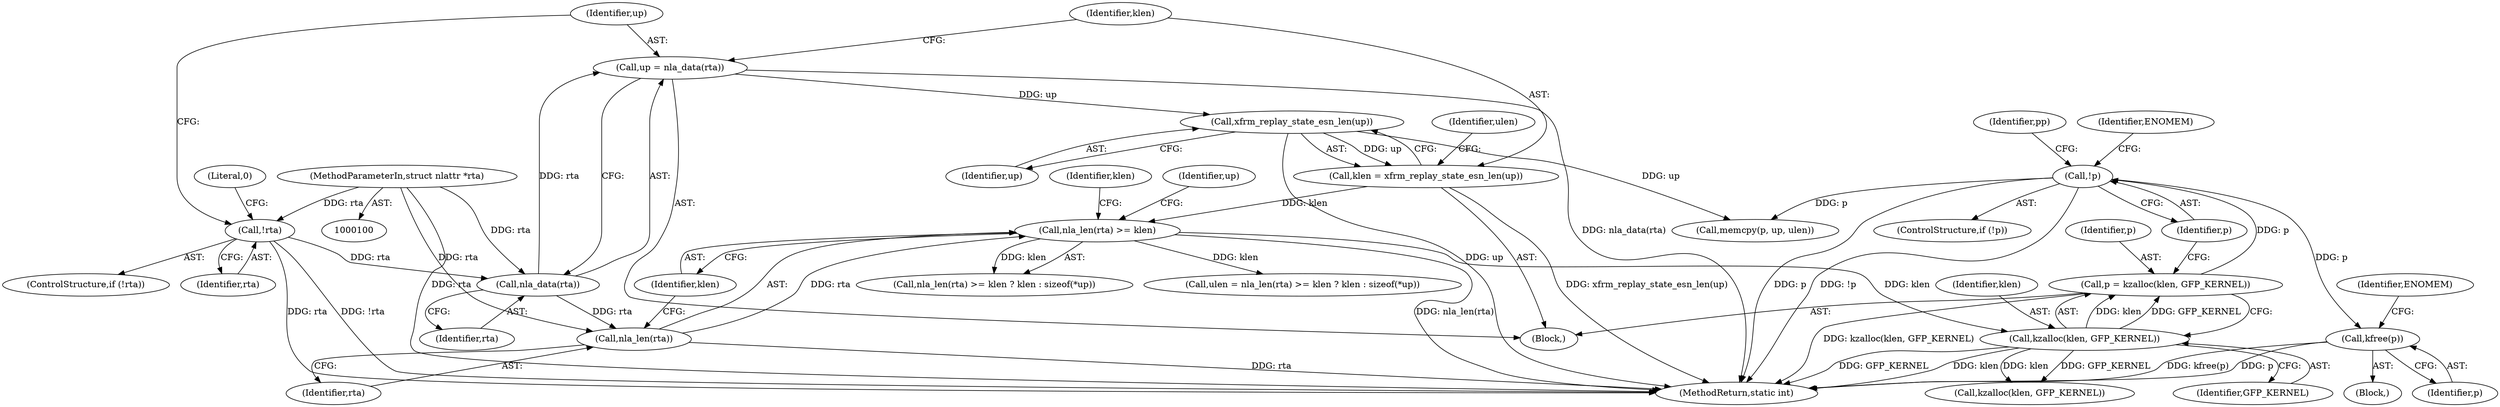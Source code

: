 digraph "0_linux_ecd7918745234e423dd87fcc0c077da557909720_0@API" {
"1000154" [label="(Call,kfree(p))"];
"1000140" [label="(Call,!p)"];
"1000134" [label="(Call,p = kzalloc(klen, GFP_KERNEL))"];
"1000136" [label="(Call,kzalloc(klen, GFP_KERNEL))"];
"1000126" [label="(Call,nla_len(rta) >= klen)"];
"1000127" [label="(Call,nla_len(rta))"];
"1000117" [label="(Call,nla_data(rta))"];
"1000111" [label="(Call,!rta)"];
"1000103" [label="(MethodParameterIn,struct nlattr *rta)"];
"1000119" [label="(Call,klen = xfrm_replay_state_esn_len(up))"];
"1000121" [label="(Call,xfrm_replay_state_esn_len(up))"];
"1000115" [label="(Call,up = nla_data(rta))"];
"1000121" [label="(Call,xfrm_replay_state_esn_len(up))"];
"1000138" [label="(Identifier,GFP_KERNEL)"];
"1000104" [label="(Block,)"];
"1000153" [label="(Block,)"];
"1000110" [label="(ControlStructure,if (!rta))"];
"1000126" [label="(Call,nla_len(rta) >= klen)"];
"1000124" [label="(Identifier,ulen)"];
"1000147" [label="(Call,kzalloc(klen, GFP_KERNEL))"];
"1000158" [label="(Identifier,ENOMEM)"];
"1000114" [label="(Literal,0)"];
"1000177" [label="(MethodReturn,static int)"];
"1000130" [label="(Identifier,klen)"];
"1000103" [label="(MethodParameterIn,struct nlattr *rta)"];
"1000146" [label="(Identifier,pp)"];
"1000115" [label="(Call,up = nla_data(rta))"];
"1000140" [label="(Call,!p)"];
"1000112" [label="(Identifier,rta)"];
"1000116" [label="(Identifier,up)"];
"1000129" [label="(Identifier,klen)"];
"1000122" [label="(Identifier,up)"];
"1000137" [label="(Identifier,klen)"];
"1000135" [label="(Identifier,p)"];
"1000118" [label="(Identifier,rta)"];
"1000111" [label="(Call,!rta)"];
"1000136" [label="(Call,kzalloc(klen, GFP_KERNEL))"];
"1000133" [label="(Identifier,up)"];
"1000144" [label="(Identifier,ENOMEM)"];
"1000119" [label="(Call,klen = xfrm_replay_state_esn_len(up))"];
"1000120" [label="(Identifier,klen)"];
"1000159" [label="(Call,memcpy(p, up, ulen))"];
"1000139" [label="(ControlStructure,if (!p))"];
"1000117" [label="(Call,nla_data(rta))"];
"1000127" [label="(Call,nla_len(rta))"];
"1000154" [label="(Call,kfree(p))"];
"1000155" [label="(Identifier,p)"];
"1000123" [label="(Call,ulen = nla_len(rta) >= klen ? klen : sizeof(*up))"];
"1000141" [label="(Identifier,p)"];
"1000125" [label="(Call,nla_len(rta) >= klen ? klen : sizeof(*up))"];
"1000128" [label="(Identifier,rta)"];
"1000134" [label="(Call,p = kzalloc(klen, GFP_KERNEL))"];
"1000154" -> "1000153"  [label="AST: "];
"1000154" -> "1000155"  [label="CFG: "];
"1000155" -> "1000154"  [label="AST: "];
"1000158" -> "1000154"  [label="CFG: "];
"1000154" -> "1000177"  [label="DDG: kfree(p)"];
"1000154" -> "1000177"  [label="DDG: p"];
"1000140" -> "1000154"  [label="DDG: p"];
"1000140" -> "1000139"  [label="AST: "];
"1000140" -> "1000141"  [label="CFG: "];
"1000141" -> "1000140"  [label="AST: "];
"1000144" -> "1000140"  [label="CFG: "];
"1000146" -> "1000140"  [label="CFG: "];
"1000140" -> "1000177"  [label="DDG: p"];
"1000140" -> "1000177"  [label="DDG: !p"];
"1000134" -> "1000140"  [label="DDG: p"];
"1000140" -> "1000159"  [label="DDG: p"];
"1000134" -> "1000104"  [label="AST: "];
"1000134" -> "1000136"  [label="CFG: "];
"1000135" -> "1000134"  [label="AST: "];
"1000136" -> "1000134"  [label="AST: "];
"1000141" -> "1000134"  [label="CFG: "];
"1000134" -> "1000177"  [label="DDG: kzalloc(klen, GFP_KERNEL)"];
"1000136" -> "1000134"  [label="DDG: klen"];
"1000136" -> "1000134"  [label="DDG: GFP_KERNEL"];
"1000136" -> "1000138"  [label="CFG: "];
"1000137" -> "1000136"  [label="AST: "];
"1000138" -> "1000136"  [label="AST: "];
"1000136" -> "1000177"  [label="DDG: GFP_KERNEL"];
"1000136" -> "1000177"  [label="DDG: klen"];
"1000126" -> "1000136"  [label="DDG: klen"];
"1000136" -> "1000147"  [label="DDG: klen"];
"1000136" -> "1000147"  [label="DDG: GFP_KERNEL"];
"1000126" -> "1000125"  [label="AST: "];
"1000126" -> "1000129"  [label="CFG: "];
"1000127" -> "1000126"  [label="AST: "];
"1000129" -> "1000126"  [label="AST: "];
"1000130" -> "1000126"  [label="CFG: "];
"1000133" -> "1000126"  [label="CFG: "];
"1000126" -> "1000177"  [label="DDG: nla_len(rta)"];
"1000126" -> "1000123"  [label="DDG: klen"];
"1000127" -> "1000126"  [label="DDG: rta"];
"1000119" -> "1000126"  [label="DDG: klen"];
"1000126" -> "1000125"  [label="DDG: klen"];
"1000127" -> "1000128"  [label="CFG: "];
"1000128" -> "1000127"  [label="AST: "];
"1000129" -> "1000127"  [label="CFG: "];
"1000127" -> "1000177"  [label="DDG: rta"];
"1000117" -> "1000127"  [label="DDG: rta"];
"1000103" -> "1000127"  [label="DDG: rta"];
"1000117" -> "1000115"  [label="AST: "];
"1000117" -> "1000118"  [label="CFG: "];
"1000118" -> "1000117"  [label="AST: "];
"1000115" -> "1000117"  [label="CFG: "];
"1000117" -> "1000115"  [label="DDG: rta"];
"1000111" -> "1000117"  [label="DDG: rta"];
"1000103" -> "1000117"  [label="DDG: rta"];
"1000111" -> "1000110"  [label="AST: "];
"1000111" -> "1000112"  [label="CFG: "];
"1000112" -> "1000111"  [label="AST: "];
"1000114" -> "1000111"  [label="CFG: "];
"1000116" -> "1000111"  [label="CFG: "];
"1000111" -> "1000177"  [label="DDG: rta"];
"1000111" -> "1000177"  [label="DDG: !rta"];
"1000103" -> "1000111"  [label="DDG: rta"];
"1000103" -> "1000100"  [label="AST: "];
"1000103" -> "1000177"  [label="DDG: rta"];
"1000119" -> "1000104"  [label="AST: "];
"1000119" -> "1000121"  [label="CFG: "];
"1000120" -> "1000119"  [label="AST: "];
"1000121" -> "1000119"  [label="AST: "];
"1000124" -> "1000119"  [label="CFG: "];
"1000119" -> "1000177"  [label="DDG: xfrm_replay_state_esn_len(up)"];
"1000121" -> "1000119"  [label="DDG: up"];
"1000121" -> "1000122"  [label="CFG: "];
"1000122" -> "1000121"  [label="AST: "];
"1000121" -> "1000177"  [label="DDG: up"];
"1000115" -> "1000121"  [label="DDG: up"];
"1000121" -> "1000159"  [label="DDG: up"];
"1000115" -> "1000104"  [label="AST: "];
"1000116" -> "1000115"  [label="AST: "];
"1000120" -> "1000115"  [label="CFG: "];
"1000115" -> "1000177"  [label="DDG: nla_data(rta)"];
}
